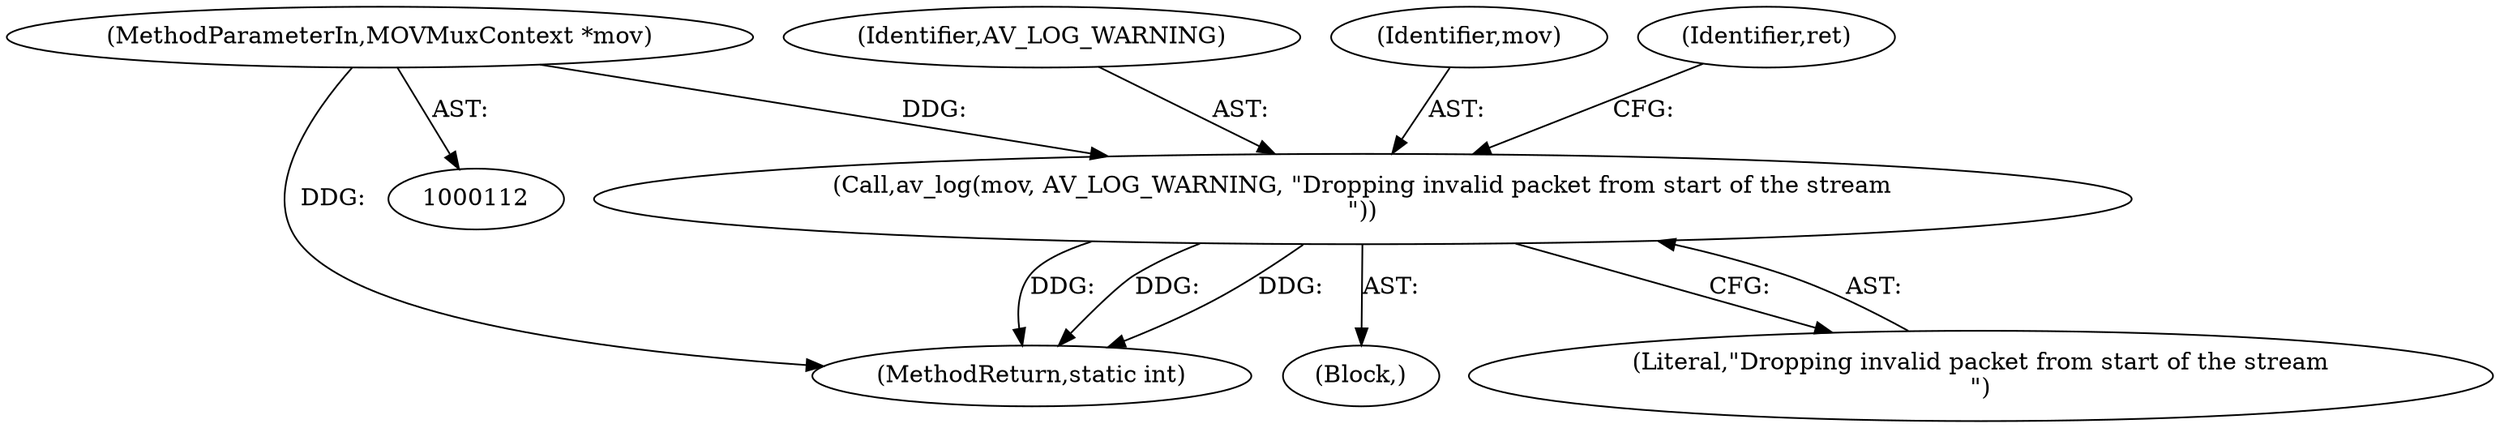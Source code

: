 digraph "0_FFmpeg_ed22dc22216f74c75ee7901f82649e1ff725ba50@pointer" {
"1000166" [label="(Call,av_log(mov, AV_LOG_WARNING, \"Dropping invalid packet from start of the stream\n\"))"];
"1000113" [label="(MethodParameterIn,MOVMuxContext *mov)"];
"1000168" [label="(Identifier,AV_LOG_WARNING)"];
"1000166" [label="(Call,av_log(mov, AV_LOG_WARNING, \"Dropping invalid packet from start of the stream\n\"))"];
"1000167" [label="(Identifier,mov)"];
"1000171" [label="(Identifier,ret)"];
"1000683" [label="(MethodReturn,static int)"];
"1000165" [label="(Block,)"];
"1000113" [label="(MethodParameterIn,MOVMuxContext *mov)"];
"1000169" [label="(Literal,\"Dropping invalid packet from start of the stream\n\")"];
"1000166" -> "1000165"  [label="AST: "];
"1000166" -> "1000169"  [label="CFG: "];
"1000167" -> "1000166"  [label="AST: "];
"1000168" -> "1000166"  [label="AST: "];
"1000169" -> "1000166"  [label="AST: "];
"1000171" -> "1000166"  [label="CFG: "];
"1000166" -> "1000683"  [label="DDG: "];
"1000166" -> "1000683"  [label="DDG: "];
"1000166" -> "1000683"  [label="DDG: "];
"1000113" -> "1000166"  [label="DDG: "];
"1000113" -> "1000112"  [label="AST: "];
"1000113" -> "1000683"  [label="DDG: "];
}
